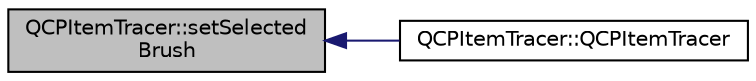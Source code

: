 digraph "QCPItemTracer::setSelectedBrush"
{
  edge [fontname="Helvetica",fontsize="10",labelfontname="Helvetica",labelfontsize="10"];
  node [fontname="Helvetica",fontsize="10",shape=record];
  rankdir="LR";
  Node114 [label="QCPItemTracer::setSelected\lBrush",height=0.2,width=0.4,color="black", fillcolor="grey75", style="filled", fontcolor="black"];
  Node114 -> Node115 [dir="back",color="midnightblue",fontsize="10",style="solid",fontname="Helvetica"];
  Node115 [label="QCPItemTracer::QCPItemTracer",height=0.2,width=0.4,color="black", fillcolor="white", style="filled",URL="$d9/da3/class_q_c_p_item_tracer.html#adc5ca846eeac323db4aa1fc4081e36be"];
}
